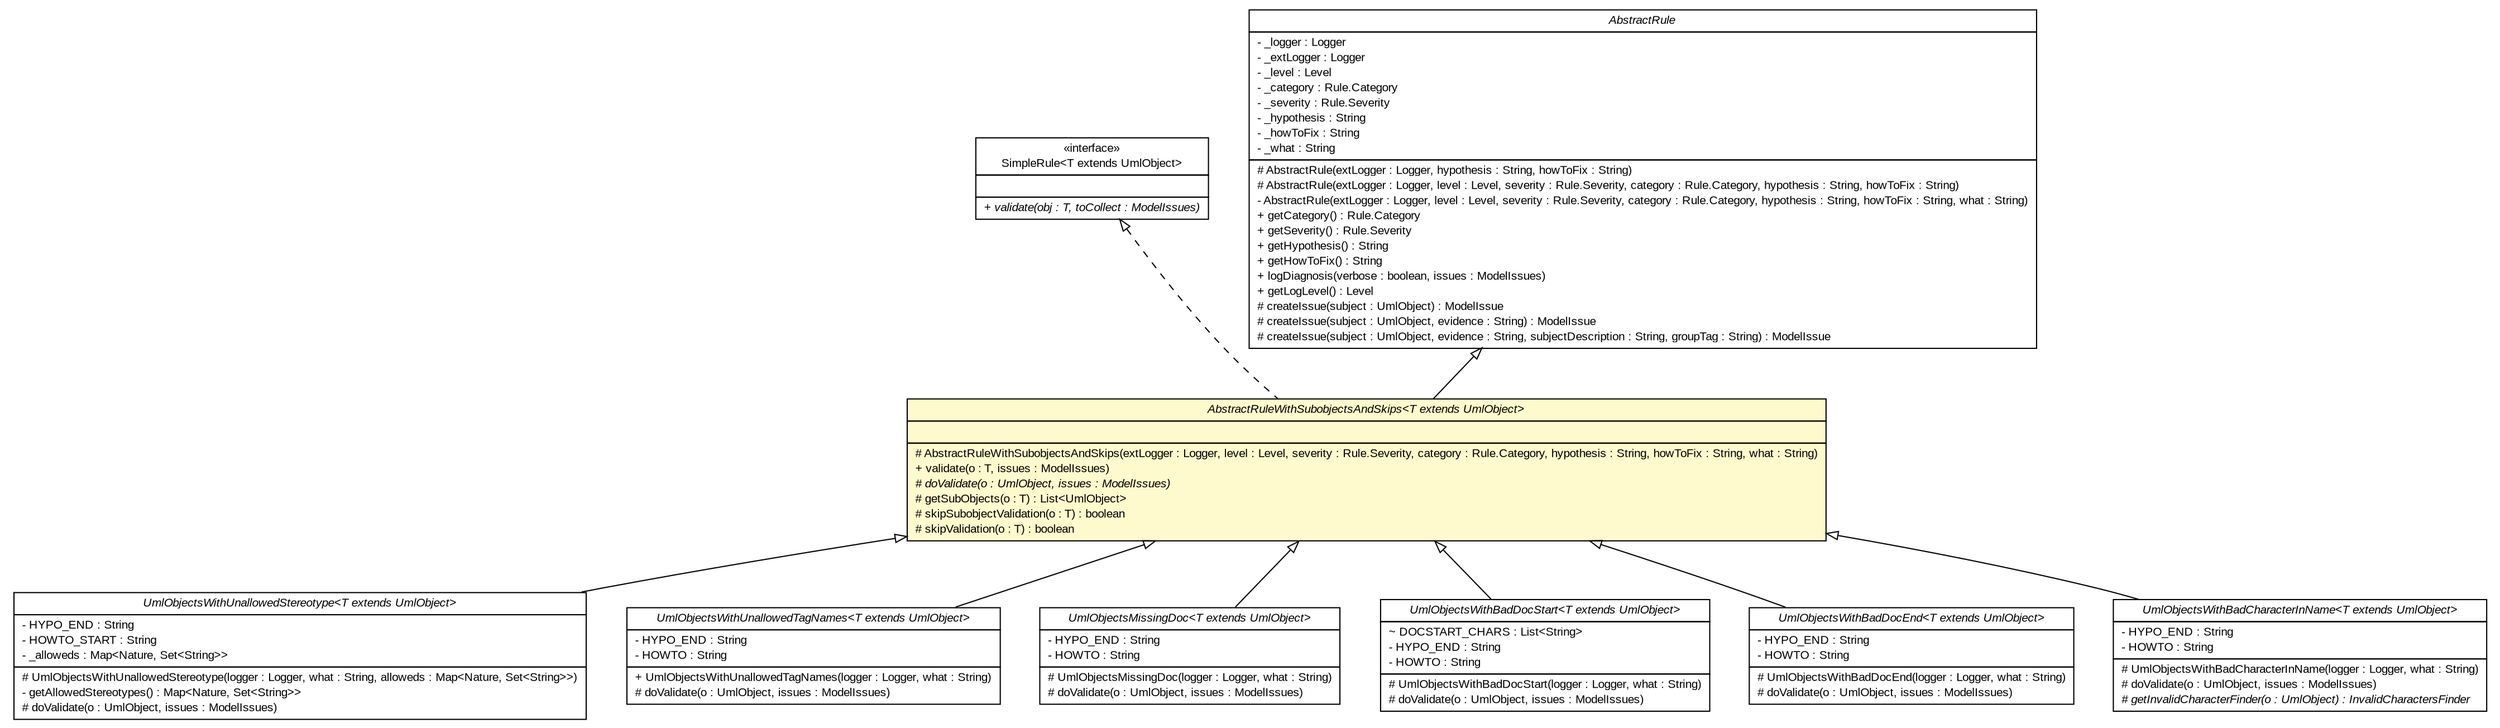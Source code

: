 #!/usr/local/bin/dot
#
# Class diagram 
# Generated by UMLGraph version R5_6_6-6-g3bdff0 (http://www.umlgraph.org/)
#

digraph G {
	edge [fontname="arial",fontsize=10,labelfontname="arial",labelfontsize=10];
	node [fontname="arial",fontsize=10,shape=plaintext];
	nodesep=0.25;
	ranksep=0.5;
	// org.tanjakostic.jcleancim.validation.SimpleRule<T extends org.tanjakostic.jcleancim.model.UmlObject>
	c17149 [label=<<table title="org.tanjakostic.jcleancim.validation.SimpleRule" border="0" cellborder="1" cellspacing="0" cellpadding="2" port="p" href="./SimpleRule.html">
		<tr><td><table border="0" cellspacing="0" cellpadding="1">
<tr><td align="center" balign="center"> &#171;interface&#187; </td></tr>
<tr><td align="center" balign="center"> SimpleRule&lt;T extends UmlObject&gt; </td></tr>
		</table></td></tr>
		<tr><td><table border="0" cellspacing="0" cellpadding="1">
<tr><td align="left" balign="left">  </td></tr>
		</table></td></tr>
		<tr><td><table border="0" cellspacing="0" cellpadding="1">
<tr><td align="left" balign="left"><font face="Arial Italic" point-size="10.0"> + validate(obj : T, toCollect : ModelIssues) </font></td></tr>
		</table></td></tr>
		</table>>, URL="./SimpleRule.html", fontname="arial", fontcolor="black", fontsize=10.0];
	// org.tanjakostic.jcleancim.validation.AbstractRule
	c17311 [label=<<table title="org.tanjakostic.jcleancim.validation.AbstractRule" border="0" cellborder="1" cellspacing="0" cellpadding="2" port="p" href="./AbstractRule.html">
		<tr><td><table border="0" cellspacing="0" cellpadding="1">
<tr><td align="center" balign="center"><font face="Arial Italic"> AbstractRule </font></td></tr>
		</table></td></tr>
		<tr><td><table border="0" cellspacing="0" cellpadding="1">
<tr><td align="left" balign="left"> - _logger : Logger </td></tr>
<tr><td align="left" balign="left"> - _extLogger : Logger </td></tr>
<tr><td align="left" balign="left"> - _level : Level </td></tr>
<tr><td align="left" balign="left"> - _category : Rule.Category </td></tr>
<tr><td align="left" balign="left"> - _severity : Rule.Severity </td></tr>
<tr><td align="left" balign="left"> - _hypothesis : String </td></tr>
<tr><td align="left" balign="left"> - _howToFix : String </td></tr>
<tr><td align="left" balign="left"> - _what : String </td></tr>
		</table></td></tr>
		<tr><td><table border="0" cellspacing="0" cellpadding="1">
<tr><td align="left" balign="left"> # AbstractRule(extLogger : Logger, hypothesis : String, howToFix : String) </td></tr>
<tr><td align="left" balign="left"> # AbstractRule(extLogger : Logger, level : Level, severity : Rule.Severity, category : Rule.Category, hypothesis : String, howToFix : String) </td></tr>
<tr><td align="left" balign="left"> - AbstractRule(extLogger : Logger, level : Level, severity : Rule.Severity, category : Rule.Category, hypothesis : String, howToFix : String, what : String) </td></tr>
<tr><td align="left" balign="left"> + getCategory() : Rule.Category </td></tr>
<tr><td align="left" balign="left"> + getSeverity() : Rule.Severity </td></tr>
<tr><td align="left" balign="left"> + getHypothesis() : String </td></tr>
<tr><td align="left" balign="left"> + getHowToFix() : String </td></tr>
<tr><td align="left" balign="left"> + logDiagnosis(verbose : boolean, issues : ModelIssues) </td></tr>
<tr><td align="left" balign="left"> + getLogLevel() : Level </td></tr>
<tr><td align="left" balign="left"> # createIssue(subject : UmlObject) : ModelIssue </td></tr>
<tr><td align="left" balign="left"> # createIssue(subject : UmlObject, evidence : String) : ModelIssue </td></tr>
<tr><td align="left" balign="left"> # createIssue(subject : UmlObject, evidence : String, subjectDescription : String, groupTag : String) : ModelIssue </td></tr>
		</table></td></tr>
		</table>>, URL="./AbstractRule.html", fontname="arial", fontcolor="black", fontsize=10.0];
	// org.tanjakostic.jcleancim.validation.AbstractRule.AbstractRuleWithSubobjectsAndSkips<T extends org.tanjakostic.jcleancim.model.UmlObject>
	c17312 [label=<<table title="org.tanjakostic.jcleancim.validation.AbstractRule.AbstractRuleWithSubobjectsAndSkips" border="0" cellborder="1" cellspacing="0" cellpadding="2" port="p" bgcolor="lemonChiffon" href="./AbstractRule.AbstractRuleWithSubobjectsAndSkips.html">
		<tr><td><table border="0" cellspacing="0" cellpadding="1">
<tr><td align="center" balign="center"><font face="Arial Italic"> AbstractRuleWithSubobjectsAndSkips&lt;T extends UmlObject&gt; </font></td></tr>
		</table></td></tr>
		<tr><td><table border="0" cellspacing="0" cellpadding="1">
<tr><td align="left" balign="left">  </td></tr>
		</table></td></tr>
		<tr><td><table border="0" cellspacing="0" cellpadding="1">
<tr><td align="left" balign="left"> # AbstractRuleWithSubobjectsAndSkips(extLogger : Logger, level : Level, severity : Rule.Severity, category : Rule.Category, hypothesis : String, howToFix : String, what : String) </td></tr>
<tr><td align="left" balign="left"> + validate(o : T, issues : ModelIssues) </td></tr>
<tr><td align="left" balign="left"><font face="Arial Italic" point-size="10.0"> # doValidate(o : UmlObject, issues : ModelIssues) </font></td></tr>
<tr><td align="left" balign="left"> # getSubObjects(o : T) : List&lt;UmlObject&gt; </td></tr>
<tr><td align="left" balign="left"> # skipSubobjectValidation(o : T) : boolean </td></tr>
<tr><td align="left" balign="left"> # skipValidation(o : T) : boolean </td></tr>
		</table></td></tr>
		</table>>, URL="./AbstractRule.AbstractRuleWithSubobjectsAndSkips.html", fontname="arial", fontcolor="black", fontsize=10.0];
	// org.tanjakostic.jcleancim.validation.AbstractRule.UmlObjectsWithUnallowedStereotype<T extends org.tanjakostic.jcleancim.model.UmlObject>
	c17313 [label=<<table title="org.tanjakostic.jcleancim.validation.AbstractRule.UmlObjectsWithUnallowedStereotype" border="0" cellborder="1" cellspacing="0" cellpadding="2" port="p" href="./AbstractRule.UmlObjectsWithUnallowedStereotype.html">
		<tr><td><table border="0" cellspacing="0" cellpadding="1">
<tr><td align="center" balign="center"><font face="Arial Italic"> UmlObjectsWithUnallowedStereotype&lt;T extends UmlObject&gt; </font></td></tr>
		</table></td></tr>
		<tr><td><table border="0" cellspacing="0" cellpadding="1">
<tr><td align="left" balign="left"> - HYPO_END : String </td></tr>
<tr><td align="left" balign="left"> - HOWTO_START : String </td></tr>
<tr><td align="left" balign="left"> - _alloweds : Map&lt;Nature, Set&lt;String&gt;&gt; </td></tr>
		</table></td></tr>
		<tr><td><table border="0" cellspacing="0" cellpadding="1">
<tr><td align="left" balign="left"> # UmlObjectsWithUnallowedStereotype(logger : Logger, what : String, alloweds : Map&lt;Nature, Set&lt;String&gt;&gt;) </td></tr>
<tr><td align="left" balign="left"> - getAllowedStereotypes() : Map&lt;Nature, Set&lt;String&gt;&gt; </td></tr>
<tr><td align="left" balign="left"> # doValidate(o : UmlObject, issues : ModelIssues) </td></tr>
		</table></td></tr>
		</table>>, URL="./AbstractRule.UmlObjectsWithUnallowedStereotype.html", fontname="arial", fontcolor="black", fontsize=10.0];
	// org.tanjakostic.jcleancim.validation.AbstractRule.UmlObjectsWithUnallowedTagNames<T extends org.tanjakostic.jcleancim.model.UmlObject>
	c17314 [label=<<table title="org.tanjakostic.jcleancim.validation.AbstractRule.UmlObjectsWithUnallowedTagNames" border="0" cellborder="1" cellspacing="0" cellpadding="2" port="p" href="./AbstractRule.UmlObjectsWithUnallowedTagNames.html">
		<tr><td><table border="0" cellspacing="0" cellpadding="1">
<tr><td align="center" balign="center"><font face="Arial Italic"> UmlObjectsWithUnallowedTagNames&lt;T extends UmlObject&gt; </font></td></tr>
		</table></td></tr>
		<tr><td><table border="0" cellspacing="0" cellpadding="1">
<tr><td align="left" balign="left"> - HYPO_END : String </td></tr>
<tr><td align="left" balign="left"> - HOWTO : String </td></tr>
		</table></td></tr>
		<tr><td><table border="0" cellspacing="0" cellpadding="1">
<tr><td align="left" balign="left"> + UmlObjectsWithUnallowedTagNames(logger : Logger, what : String) </td></tr>
<tr><td align="left" balign="left"> # doValidate(o : UmlObject, issues : ModelIssues) </td></tr>
		</table></td></tr>
		</table>>, URL="./AbstractRule.UmlObjectsWithUnallowedTagNames.html", fontname="arial", fontcolor="black", fontsize=10.0];
	// org.tanjakostic.jcleancim.validation.AbstractRule.UmlObjectsMissingDoc<T extends org.tanjakostic.jcleancim.model.UmlObject>
	c17315 [label=<<table title="org.tanjakostic.jcleancim.validation.AbstractRule.UmlObjectsMissingDoc" border="0" cellborder="1" cellspacing="0" cellpadding="2" port="p" href="./AbstractRule.UmlObjectsMissingDoc.html">
		<tr><td><table border="0" cellspacing="0" cellpadding="1">
<tr><td align="center" balign="center"><font face="Arial Italic"> UmlObjectsMissingDoc&lt;T extends UmlObject&gt; </font></td></tr>
		</table></td></tr>
		<tr><td><table border="0" cellspacing="0" cellpadding="1">
<tr><td align="left" balign="left"> - HYPO_END : String </td></tr>
<tr><td align="left" balign="left"> - HOWTO : String </td></tr>
		</table></td></tr>
		<tr><td><table border="0" cellspacing="0" cellpadding="1">
<tr><td align="left" balign="left"> # UmlObjectsMissingDoc(logger : Logger, what : String) </td></tr>
<tr><td align="left" balign="left"> # doValidate(o : UmlObject, issues : ModelIssues) </td></tr>
		</table></td></tr>
		</table>>, URL="./AbstractRule.UmlObjectsMissingDoc.html", fontname="arial", fontcolor="black", fontsize=10.0];
	// org.tanjakostic.jcleancim.validation.AbstractRule.UmlObjectsWithBadDocStart<T extends org.tanjakostic.jcleancim.model.UmlObject>
	c17316 [label=<<table title="org.tanjakostic.jcleancim.validation.AbstractRule.UmlObjectsWithBadDocStart" border="0" cellborder="1" cellspacing="0" cellpadding="2" port="p" href="./AbstractRule.UmlObjectsWithBadDocStart.html">
		<tr><td><table border="0" cellspacing="0" cellpadding="1">
<tr><td align="center" balign="center"><font face="Arial Italic"> UmlObjectsWithBadDocStart&lt;T extends UmlObject&gt; </font></td></tr>
		</table></td></tr>
		<tr><td><table border="0" cellspacing="0" cellpadding="1">
<tr><td align="left" balign="left"> ~ DOCSTART_CHARS : List&lt;String&gt; </td></tr>
<tr><td align="left" balign="left"> - HYPO_END : String </td></tr>
<tr><td align="left" balign="left"> - HOWTO : String </td></tr>
		</table></td></tr>
		<tr><td><table border="0" cellspacing="0" cellpadding="1">
<tr><td align="left" balign="left"> # UmlObjectsWithBadDocStart(logger : Logger, what : String) </td></tr>
<tr><td align="left" balign="left"> # doValidate(o : UmlObject, issues : ModelIssues) </td></tr>
		</table></td></tr>
		</table>>, URL="./AbstractRule.UmlObjectsWithBadDocStart.html", fontname="arial", fontcolor="black", fontsize=10.0];
	// org.tanjakostic.jcleancim.validation.AbstractRule.UmlObjectsWithBadDocEnd<T extends org.tanjakostic.jcleancim.model.UmlObject>
	c17317 [label=<<table title="org.tanjakostic.jcleancim.validation.AbstractRule.UmlObjectsWithBadDocEnd" border="0" cellborder="1" cellspacing="0" cellpadding="2" port="p" href="./AbstractRule.UmlObjectsWithBadDocEnd.html">
		<tr><td><table border="0" cellspacing="0" cellpadding="1">
<tr><td align="center" balign="center"><font face="Arial Italic"> UmlObjectsWithBadDocEnd&lt;T extends UmlObject&gt; </font></td></tr>
		</table></td></tr>
		<tr><td><table border="0" cellspacing="0" cellpadding="1">
<tr><td align="left" balign="left"> - HYPO_END : String </td></tr>
<tr><td align="left" balign="left"> - HOWTO : String </td></tr>
		</table></td></tr>
		<tr><td><table border="0" cellspacing="0" cellpadding="1">
<tr><td align="left" balign="left"> # UmlObjectsWithBadDocEnd(logger : Logger, what : String) </td></tr>
<tr><td align="left" balign="left"> # doValidate(o : UmlObject, issues : ModelIssues) </td></tr>
		</table></td></tr>
		</table>>, URL="./AbstractRule.UmlObjectsWithBadDocEnd.html", fontname="arial", fontcolor="black", fontsize=10.0];
	// org.tanjakostic.jcleancim.validation.AbstractRule.UmlObjectsWithBadCharacterInName<T extends org.tanjakostic.jcleancim.model.UmlObject>
	c17318 [label=<<table title="org.tanjakostic.jcleancim.validation.AbstractRule.UmlObjectsWithBadCharacterInName" border="0" cellborder="1" cellspacing="0" cellpadding="2" port="p" href="./AbstractRule.UmlObjectsWithBadCharacterInName.html">
		<tr><td><table border="0" cellspacing="0" cellpadding="1">
<tr><td align="center" balign="center"><font face="Arial Italic"> UmlObjectsWithBadCharacterInName&lt;T extends UmlObject&gt; </font></td></tr>
		</table></td></tr>
		<tr><td><table border="0" cellspacing="0" cellpadding="1">
<tr><td align="left" balign="left"> - HYPO_END : String </td></tr>
<tr><td align="left" balign="left"> - HOWTO : String </td></tr>
		</table></td></tr>
		<tr><td><table border="0" cellspacing="0" cellpadding="1">
<tr><td align="left" balign="left"> # UmlObjectsWithBadCharacterInName(logger : Logger, what : String) </td></tr>
<tr><td align="left" balign="left"> # doValidate(o : UmlObject, issues : ModelIssues) </td></tr>
<tr><td align="left" balign="left"><font face="Arial Italic" point-size="10.0"> # getInvalidCharacterFinder(o : UmlObject) : InvalidCharactersFinder </font></td></tr>
		</table></td></tr>
		</table>>, URL="./AbstractRule.UmlObjectsWithBadCharacterInName.html", fontname="arial", fontcolor="black", fontsize=10.0];
	//org.tanjakostic.jcleancim.validation.AbstractRule.AbstractRuleWithSubobjectsAndSkips<T extends org.tanjakostic.jcleancim.model.UmlObject> extends org.tanjakostic.jcleancim.validation.AbstractRule
	c17311:p -> c17312:p [dir=back,arrowtail=empty];
	//org.tanjakostic.jcleancim.validation.AbstractRule.AbstractRuleWithSubobjectsAndSkips<T extends org.tanjakostic.jcleancim.model.UmlObject> implements org.tanjakostic.jcleancim.validation.SimpleRule<T extends org.tanjakostic.jcleancim.model.UmlObject>
	c17149:p -> c17312:p [dir=back,arrowtail=empty,style=dashed];
	//org.tanjakostic.jcleancim.validation.AbstractRule.UmlObjectsWithUnallowedStereotype<T extends org.tanjakostic.jcleancim.model.UmlObject> extends org.tanjakostic.jcleancim.validation.AbstractRule.AbstractRuleWithSubobjectsAndSkips<T>
	c17312:p -> c17313:p [dir=back,arrowtail=empty];
	//org.tanjakostic.jcleancim.validation.AbstractRule.UmlObjectsWithUnallowedTagNames<T extends org.tanjakostic.jcleancim.model.UmlObject> extends org.tanjakostic.jcleancim.validation.AbstractRule.AbstractRuleWithSubobjectsAndSkips<T>
	c17312:p -> c17314:p [dir=back,arrowtail=empty];
	//org.tanjakostic.jcleancim.validation.AbstractRule.UmlObjectsMissingDoc<T extends org.tanjakostic.jcleancim.model.UmlObject> extends org.tanjakostic.jcleancim.validation.AbstractRule.AbstractRuleWithSubobjectsAndSkips<T>
	c17312:p -> c17315:p [dir=back,arrowtail=empty];
	//org.tanjakostic.jcleancim.validation.AbstractRule.UmlObjectsWithBadDocStart<T extends org.tanjakostic.jcleancim.model.UmlObject> extends org.tanjakostic.jcleancim.validation.AbstractRule.AbstractRuleWithSubobjectsAndSkips<T>
	c17312:p -> c17316:p [dir=back,arrowtail=empty];
	//org.tanjakostic.jcleancim.validation.AbstractRule.UmlObjectsWithBadDocEnd<T extends org.tanjakostic.jcleancim.model.UmlObject> extends org.tanjakostic.jcleancim.validation.AbstractRule.AbstractRuleWithSubobjectsAndSkips<T>
	c17312:p -> c17317:p [dir=back,arrowtail=empty];
	//org.tanjakostic.jcleancim.validation.AbstractRule.UmlObjectsWithBadCharacterInName<T extends org.tanjakostic.jcleancim.model.UmlObject> extends org.tanjakostic.jcleancim.validation.AbstractRule.AbstractRuleWithSubobjectsAndSkips<T>
	c17312:p -> c17318:p [dir=back,arrowtail=empty];
}

